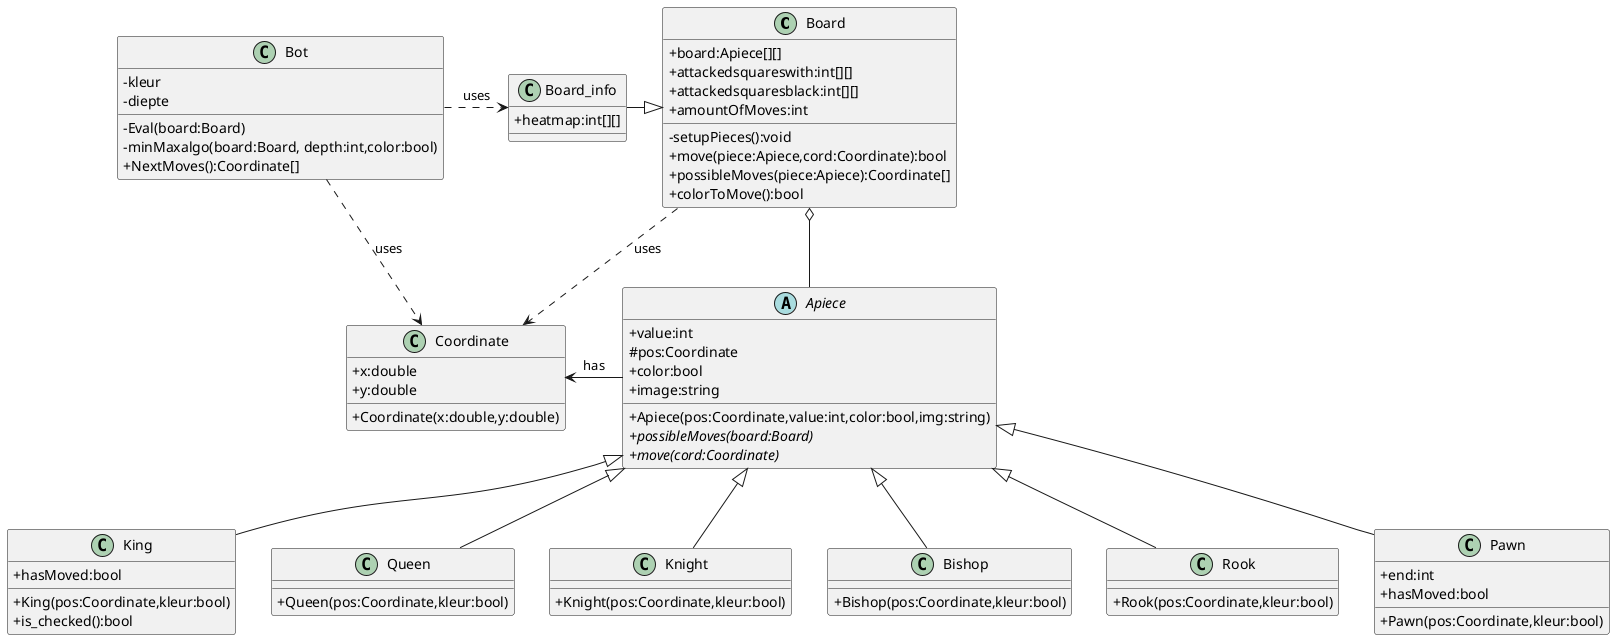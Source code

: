 @startuml Model chessgame
skinparam classAttributeIconSize 0
class Board {
    +board:Apiece[][]
    +attackedsquareswith:int[][]
    +attackedsquaresblack:int[][]
    +amountOfMoves:int
    -setupPieces():void
    +move(piece:Apiece,cord:Coordinate):bool
    +possibleMoves(piece:Apiece):Coordinate[]
    +colorToMove():bool
}
abstract class Apiece {
    +value:int
    #pos:Coordinate
    +color:bool
    +image:string 
    +Apiece(pos:Coordinate,value:int,color:bool,img:string)
    +possibleMoves(board:Board) {abstract}
    +move(cord:Coordinate) {abstract}
}
class Board_info{
    +heatmap:int[][]
}

class King{
    +King(pos:Coordinate,kleur:bool)
    +hasMoved:bool
    +is_checked():bool

}
class Queen{
    +Queen(pos:Coordinate,kleur:bool)
}
class Knight{
    +Knight(pos:Coordinate,kleur:bool)
}
class Bishop{
    +Bishop(pos:Coordinate,kleur:bool)
}
class Rook{
    +Rook(pos:Coordinate,kleur:bool)
}
class Pawn{
    +end:int
    +hasMoved:bool
    +Pawn(pos:Coordinate,kleur:bool)
}
class Coordinate{
    +x:double
    +y:double
    +Coordinate(x:double,y:double)
}
class Bot{
    -kleur
    -diepte
    -Eval(board:Board)
    -minMaxalgo(board:Board, depth:int,color:bool)
    +NextMoves():Coordinate[]
}
Apiece <|--King
Apiece <|--Queen
Apiece <|--Bishop
Apiece <|--Knight
Apiece <|-- Rook
Apiece <|--Pawn
Board o-- Apiece
Board <|-left- Board_info
Apiece -left->Coordinate:has 
Board ..> Coordinate:uses
Bot .right.>Board_info:uses
Bot ..> Coordinate:uses


@enduml

